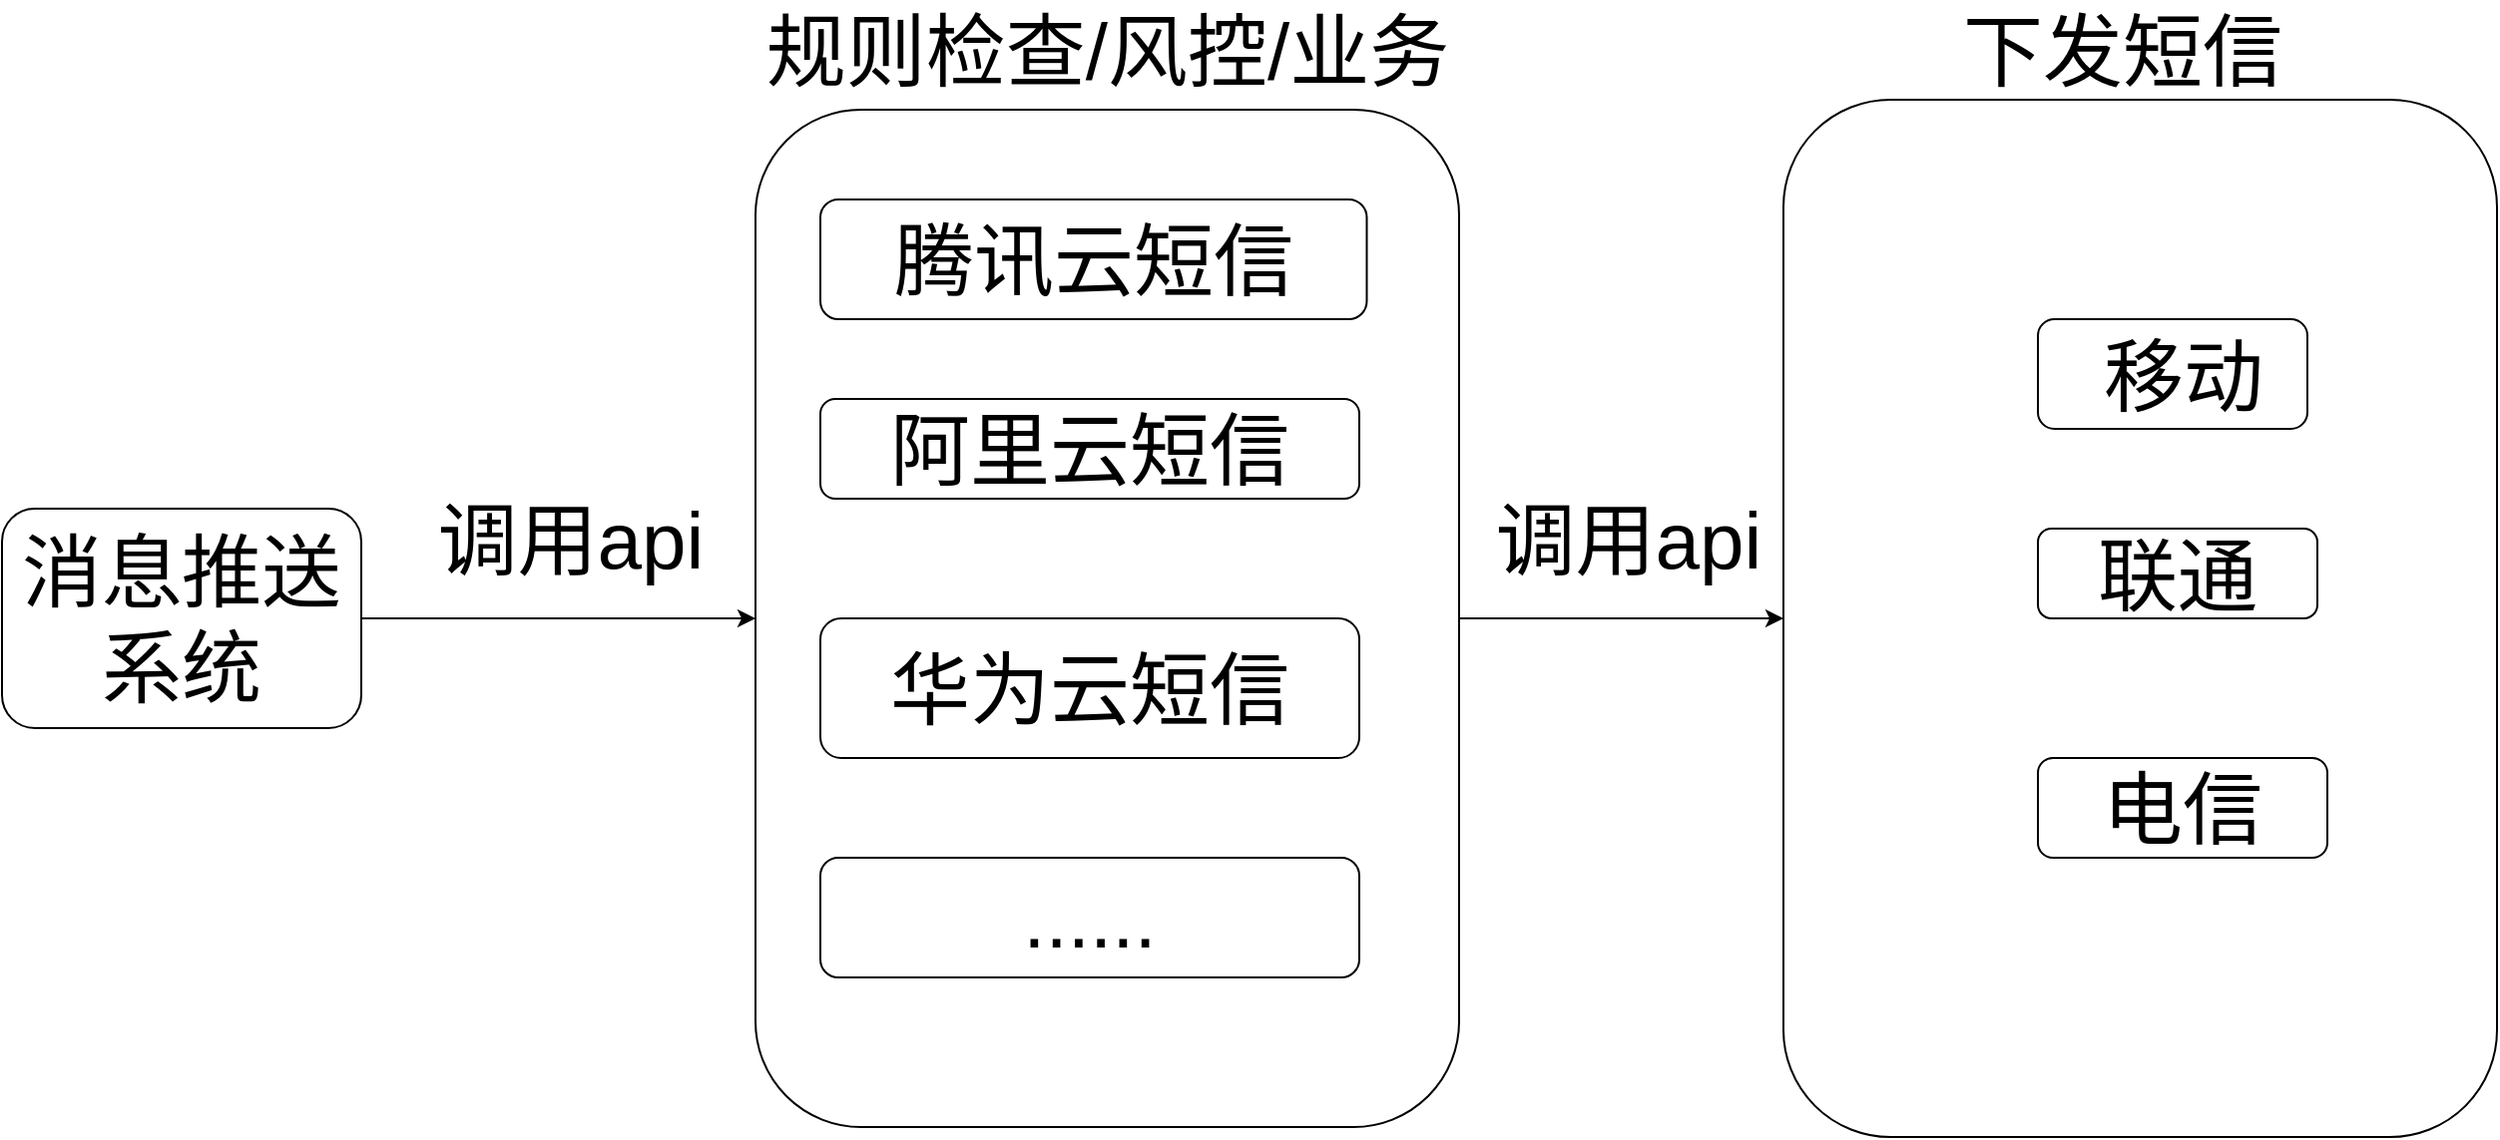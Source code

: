 <mxfile version="21.1.8" type="github">
  <diagram name="第 1 页" id="ANhzKHGN1Ul2ID8FsTww">
    <mxGraphModel dx="2076" dy="709" grid="1" gridSize="10" guides="1" tooltips="1" connect="1" arrows="1" fold="1" page="1" pageScale="1" pageWidth="827" pageHeight="1169" math="0" shadow="0">
      <root>
        <mxCell id="0" />
        <mxCell id="1" parent="0" />
        <mxCell id="hNBUkFglXr3jOG9Z5rxl-10" value="" style="rounded=1;whiteSpace=wrap;html=1;fontSize=40;" parent="1" vertex="1">
          <mxGeometry x="602.5" y="80" width="357.5" height="520" as="geometry" />
        </mxCell>
        <mxCell id="fvn9KK8wvx9nvqDMcfe2-7" style="edgeStyle=orthogonalEdgeStyle;rounded=0;orthogonalLoop=1;jettySize=auto;html=1;entryX=0;entryY=0.5;entryDx=0;entryDy=0;" edge="1" parent="1" source="hNBUkFglXr3jOG9Z5rxl-7" target="hNBUkFglXr3jOG9Z5rxl-10">
          <mxGeometry relative="1" as="geometry" />
        </mxCell>
        <mxCell id="hNBUkFglXr3jOG9Z5rxl-7" value="" style="rounded=1;whiteSpace=wrap;html=1;fontSize=40;" parent="1" vertex="1">
          <mxGeometry x="87.5" y="85" width="352.5" height="510" as="geometry" />
        </mxCell>
        <mxCell id="fvn9KK8wvx9nvqDMcfe2-8" style="edgeStyle=orthogonalEdgeStyle;rounded=0;orthogonalLoop=1;jettySize=auto;html=1;entryX=0;entryY=0.5;entryDx=0;entryDy=0;" edge="1" parent="1" source="hNBUkFglXr3jOG9Z5rxl-1" target="hNBUkFglXr3jOG9Z5rxl-7">
          <mxGeometry relative="1" as="geometry" />
        </mxCell>
        <mxCell id="hNBUkFglXr3jOG9Z5rxl-1" value="消息推送系统" style="rounded=1;whiteSpace=wrap;html=1;fontSize=40;" parent="1" vertex="1">
          <mxGeometry x="-290" y="285" width="180" height="110" as="geometry" />
        </mxCell>
        <mxCell id="hNBUkFglXr3jOG9Z5rxl-2" value="腾讯云短信" style="rounded=1;whiteSpace=wrap;html=1;fontSize=40;" parent="1" vertex="1">
          <mxGeometry x="120" y="130" width="273.75" height="60" as="geometry" />
        </mxCell>
        <mxCell id="hNBUkFglXr3jOG9Z5rxl-3" value="阿里云短信" style="rounded=1;whiteSpace=wrap;html=1;fontSize=40;" parent="1" vertex="1">
          <mxGeometry x="120" y="230" width="270" height="50" as="geometry" />
        </mxCell>
        <mxCell id="hNBUkFglXr3jOG9Z5rxl-4" value="华为云短信" style="rounded=1;whiteSpace=wrap;html=1;fontSize=40;" parent="1" vertex="1">
          <mxGeometry x="120" y="340" width="270" height="70" as="geometry" />
        </mxCell>
        <mxCell id="hNBUkFglXr3jOG9Z5rxl-5" value="......" style="rounded=1;whiteSpace=wrap;html=1;fontSize=40;" parent="1" vertex="1">
          <mxGeometry x="120" y="460" width="270" height="60" as="geometry" />
        </mxCell>
        <mxCell id="hNBUkFglXr3jOG9Z5rxl-8" value="规则检查/风控/业务" style="text;html=1;strokeColor=none;fillColor=none;align=center;verticalAlign=middle;whiteSpace=wrap;rounded=0;fontSize=40;" parent="1" vertex="1">
          <mxGeometry x="18.75" y="30" width="490" height="50" as="geometry" />
        </mxCell>
        <mxCell id="hNBUkFglXr3jOG9Z5rxl-11" value="&amp;nbsp;移动" style="rounded=1;whiteSpace=wrap;html=1;fontSize=40;" parent="1" vertex="1">
          <mxGeometry x="730" y="190" width="135" height="55" as="geometry" />
        </mxCell>
        <mxCell id="hNBUkFglXr3jOG9Z5rxl-12" value="联通" style="rounded=1;whiteSpace=wrap;html=1;fontSize=40;" parent="1" vertex="1">
          <mxGeometry x="730" y="295" width="140" height="45" as="geometry" />
        </mxCell>
        <mxCell id="hNBUkFglXr3jOG9Z5rxl-13" value="电信" style="rounded=1;whiteSpace=wrap;html=1;fontSize=40;" parent="1" vertex="1">
          <mxGeometry x="730" y="410" width="145" height="50" as="geometry" />
        </mxCell>
        <mxCell id="hNBUkFglXr3jOG9Z5rxl-14" value="调用api" style="text;html=1;strokeColor=none;fillColor=none;align=center;verticalAlign=middle;whiteSpace=wrap;rounded=0;fontSize=40;" parent="1" vertex="1">
          <mxGeometry x="410" y="285" width="230" height="30" as="geometry" />
        </mxCell>
        <mxCell id="hNBUkFglXr3jOG9Z5rxl-15" value="调用api" style="text;html=1;strokeColor=none;fillColor=none;align=center;verticalAlign=middle;whiteSpace=wrap;rounded=0;fontSize=40;" parent="1" vertex="1">
          <mxGeometry x="-90" y="287.5" width="170" height="25" as="geometry" />
        </mxCell>
        <mxCell id="hNBUkFglXr3jOG9Z5rxl-16" value="下发短信" style="text;html=1;strokeColor=none;fillColor=none;align=center;verticalAlign=middle;whiteSpace=wrap;rounded=0;fontSize=40;" parent="1" vertex="1">
          <mxGeometry x="650" y="40" width="245" height="30" as="geometry" />
        </mxCell>
      </root>
    </mxGraphModel>
  </diagram>
</mxfile>
